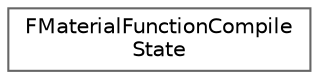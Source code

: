 digraph "Graphical Class Hierarchy"
{
 // INTERACTIVE_SVG=YES
 // LATEX_PDF_SIZE
  bgcolor="transparent";
  edge [fontname=Helvetica,fontsize=10,labelfontname=Helvetica,labelfontsize=10];
  node [fontname=Helvetica,fontsize=10,shape=box,height=0.2,width=0.4];
  rankdir="LR";
  Node0 [id="Node000000",label="FMaterialFunctionCompile\lState",height=0.2,width=0.4,color="grey40", fillcolor="white", style="filled",URL="$d0/d4b/classFMaterialFunctionCompileState.html",tooltip="Function specific compiler state."];
}
